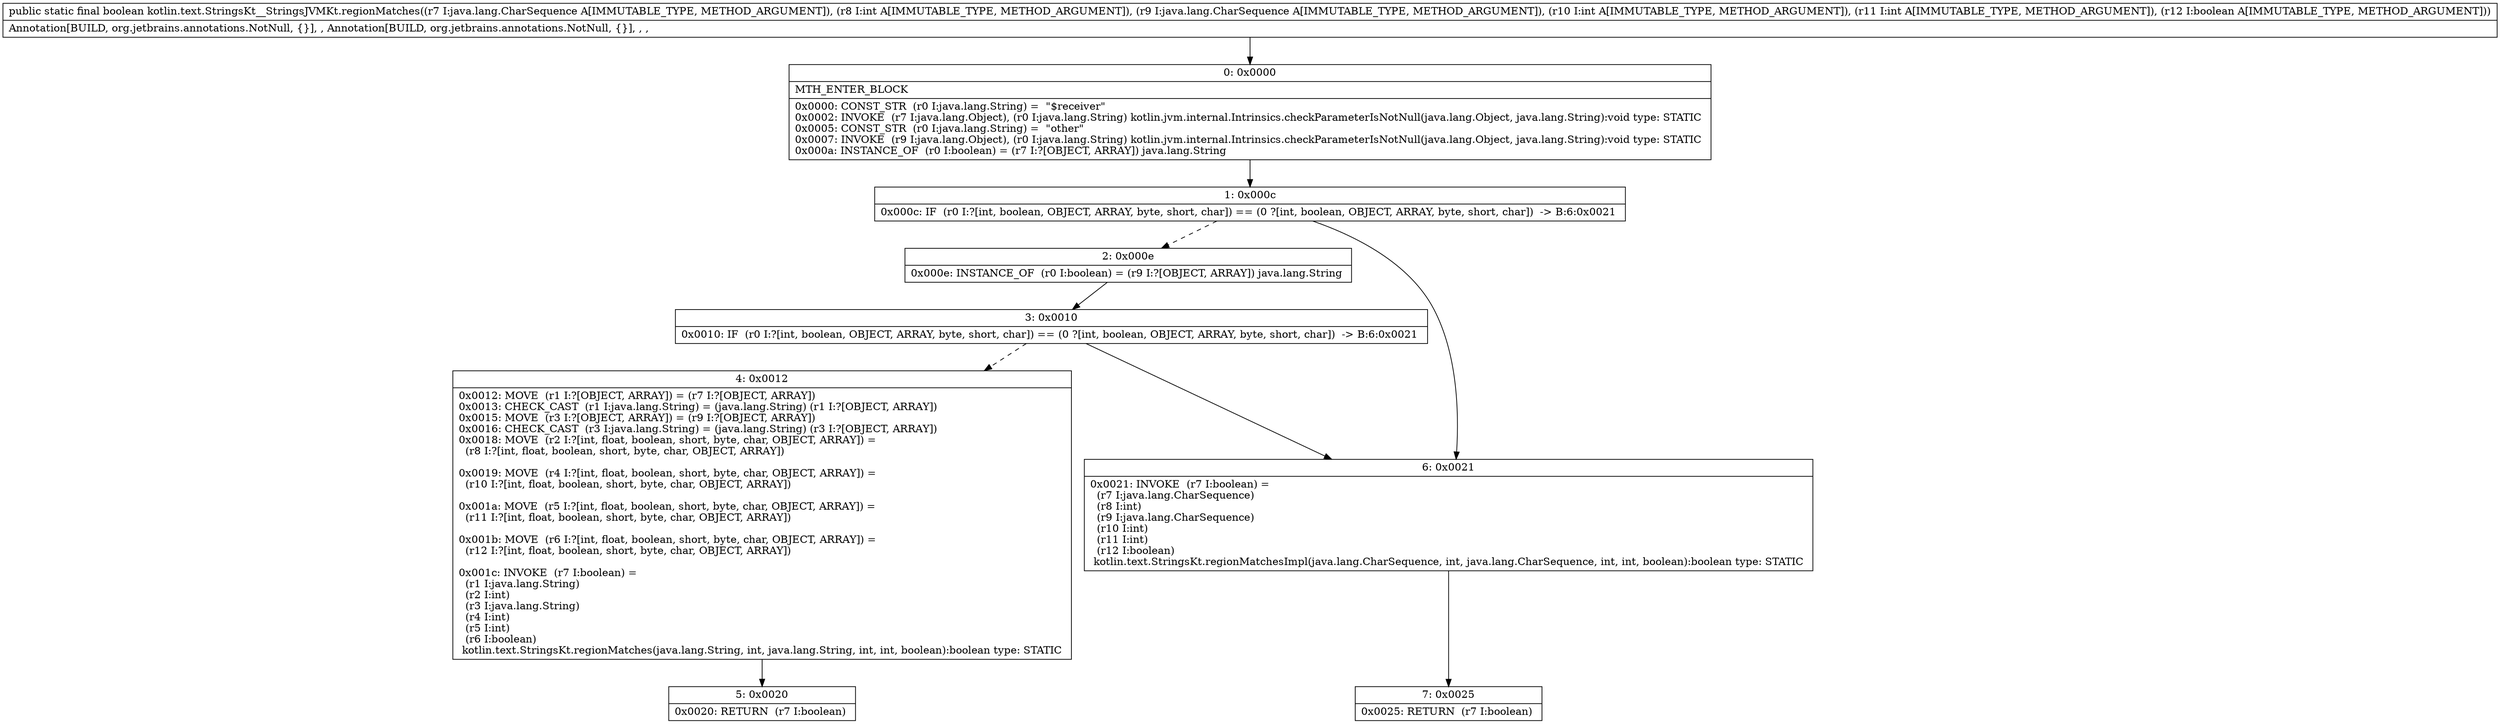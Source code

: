 digraph "CFG forkotlin.text.StringsKt__StringsJVMKt.regionMatches(Ljava\/lang\/CharSequence;ILjava\/lang\/CharSequence;IIZ)Z" {
Node_0 [shape=record,label="{0\:\ 0x0000|MTH_ENTER_BLOCK\l|0x0000: CONST_STR  (r0 I:java.lang.String) =  \"$receiver\" \l0x0002: INVOKE  (r7 I:java.lang.Object), (r0 I:java.lang.String) kotlin.jvm.internal.Intrinsics.checkParameterIsNotNull(java.lang.Object, java.lang.String):void type: STATIC \l0x0005: CONST_STR  (r0 I:java.lang.String) =  \"other\" \l0x0007: INVOKE  (r9 I:java.lang.Object), (r0 I:java.lang.String) kotlin.jvm.internal.Intrinsics.checkParameterIsNotNull(java.lang.Object, java.lang.String):void type: STATIC \l0x000a: INSTANCE_OF  (r0 I:boolean) = (r7 I:?[OBJECT, ARRAY]) java.lang.String \l}"];
Node_1 [shape=record,label="{1\:\ 0x000c|0x000c: IF  (r0 I:?[int, boolean, OBJECT, ARRAY, byte, short, char]) == (0 ?[int, boolean, OBJECT, ARRAY, byte, short, char])  \-\> B:6:0x0021 \l}"];
Node_2 [shape=record,label="{2\:\ 0x000e|0x000e: INSTANCE_OF  (r0 I:boolean) = (r9 I:?[OBJECT, ARRAY]) java.lang.String \l}"];
Node_3 [shape=record,label="{3\:\ 0x0010|0x0010: IF  (r0 I:?[int, boolean, OBJECT, ARRAY, byte, short, char]) == (0 ?[int, boolean, OBJECT, ARRAY, byte, short, char])  \-\> B:6:0x0021 \l}"];
Node_4 [shape=record,label="{4\:\ 0x0012|0x0012: MOVE  (r1 I:?[OBJECT, ARRAY]) = (r7 I:?[OBJECT, ARRAY]) \l0x0013: CHECK_CAST  (r1 I:java.lang.String) = (java.lang.String) (r1 I:?[OBJECT, ARRAY]) \l0x0015: MOVE  (r3 I:?[OBJECT, ARRAY]) = (r9 I:?[OBJECT, ARRAY]) \l0x0016: CHECK_CAST  (r3 I:java.lang.String) = (java.lang.String) (r3 I:?[OBJECT, ARRAY]) \l0x0018: MOVE  (r2 I:?[int, float, boolean, short, byte, char, OBJECT, ARRAY]) = \l  (r8 I:?[int, float, boolean, short, byte, char, OBJECT, ARRAY])\l \l0x0019: MOVE  (r4 I:?[int, float, boolean, short, byte, char, OBJECT, ARRAY]) = \l  (r10 I:?[int, float, boolean, short, byte, char, OBJECT, ARRAY])\l \l0x001a: MOVE  (r5 I:?[int, float, boolean, short, byte, char, OBJECT, ARRAY]) = \l  (r11 I:?[int, float, boolean, short, byte, char, OBJECT, ARRAY])\l \l0x001b: MOVE  (r6 I:?[int, float, boolean, short, byte, char, OBJECT, ARRAY]) = \l  (r12 I:?[int, float, boolean, short, byte, char, OBJECT, ARRAY])\l \l0x001c: INVOKE  (r7 I:boolean) = \l  (r1 I:java.lang.String)\l  (r2 I:int)\l  (r3 I:java.lang.String)\l  (r4 I:int)\l  (r5 I:int)\l  (r6 I:boolean)\l kotlin.text.StringsKt.regionMatches(java.lang.String, int, java.lang.String, int, int, boolean):boolean type: STATIC \l}"];
Node_5 [shape=record,label="{5\:\ 0x0020|0x0020: RETURN  (r7 I:boolean) \l}"];
Node_6 [shape=record,label="{6\:\ 0x0021|0x0021: INVOKE  (r7 I:boolean) = \l  (r7 I:java.lang.CharSequence)\l  (r8 I:int)\l  (r9 I:java.lang.CharSequence)\l  (r10 I:int)\l  (r11 I:int)\l  (r12 I:boolean)\l kotlin.text.StringsKt.regionMatchesImpl(java.lang.CharSequence, int, java.lang.CharSequence, int, int, boolean):boolean type: STATIC \l}"];
Node_7 [shape=record,label="{7\:\ 0x0025|0x0025: RETURN  (r7 I:boolean) \l}"];
MethodNode[shape=record,label="{public static final boolean kotlin.text.StringsKt__StringsJVMKt.regionMatches((r7 I:java.lang.CharSequence A[IMMUTABLE_TYPE, METHOD_ARGUMENT]), (r8 I:int A[IMMUTABLE_TYPE, METHOD_ARGUMENT]), (r9 I:java.lang.CharSequence A[IMMUTABLE_TYPE, METHOD_ARGUMENT]), (r10 I:int A[IMMUTABLE_TYPE, METHOD_ARGUMENT]), (r11 I:int A[IMMUTABLE_TYPE, METHOD_ARGUMENT]), (r12 I:boolean A[IMMUTABLE_TYPE, METHOD_ARGUMENT]))  | Annotation[BUILD, org.jetbrains.annotations.NotNull, \{\}], , Annotation[BUILD, org.jetbrains.annotations.NotNull, \{\}], , , \l}"];
MethodNode -> Node_0;
Node_0 -> Node_1;
Node_1 -> Node_2[style=dashed];
Node_1 -> Node_6;
Node_2 -> Node_3;
Node_3 -> Node_4[style=dashed];
Node_3 -> Node_6;
Node_4 -> Node_5;
Node_6 -> Node_7;
}

